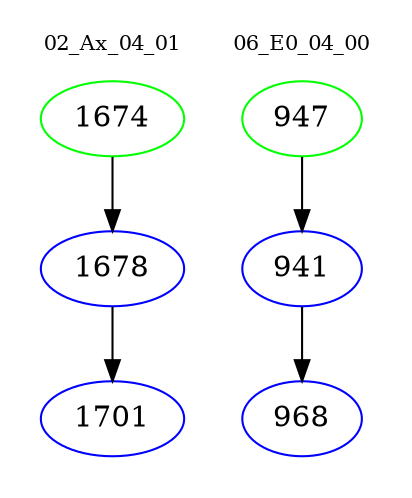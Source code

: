 digraph{
subgraph cluster_0 {
color = white
label = "02_Ax_04_01";
fontsize=10;
T0_1674 [label="1674", color="green"]
T0_1674 -> T0_1678 [color="black"]
T0_1678 [label="1678", color="blue"]
T0_1678 -> T0_1701 [color="black"]
T0_1701 [label="1701", color="blue"]
}
subgraph cluster_1 {
color = white
label = "06_E0_04_00";
fontsize=10;
T1_947 [label="947", color="green"]
T1_947 -> T1_941 [color="black"]
T1_941 [label="941", color="blue"]
T1_941 -> T1_968 [color="black"]
T1_968 [label="968", color="blue"]
}
}
